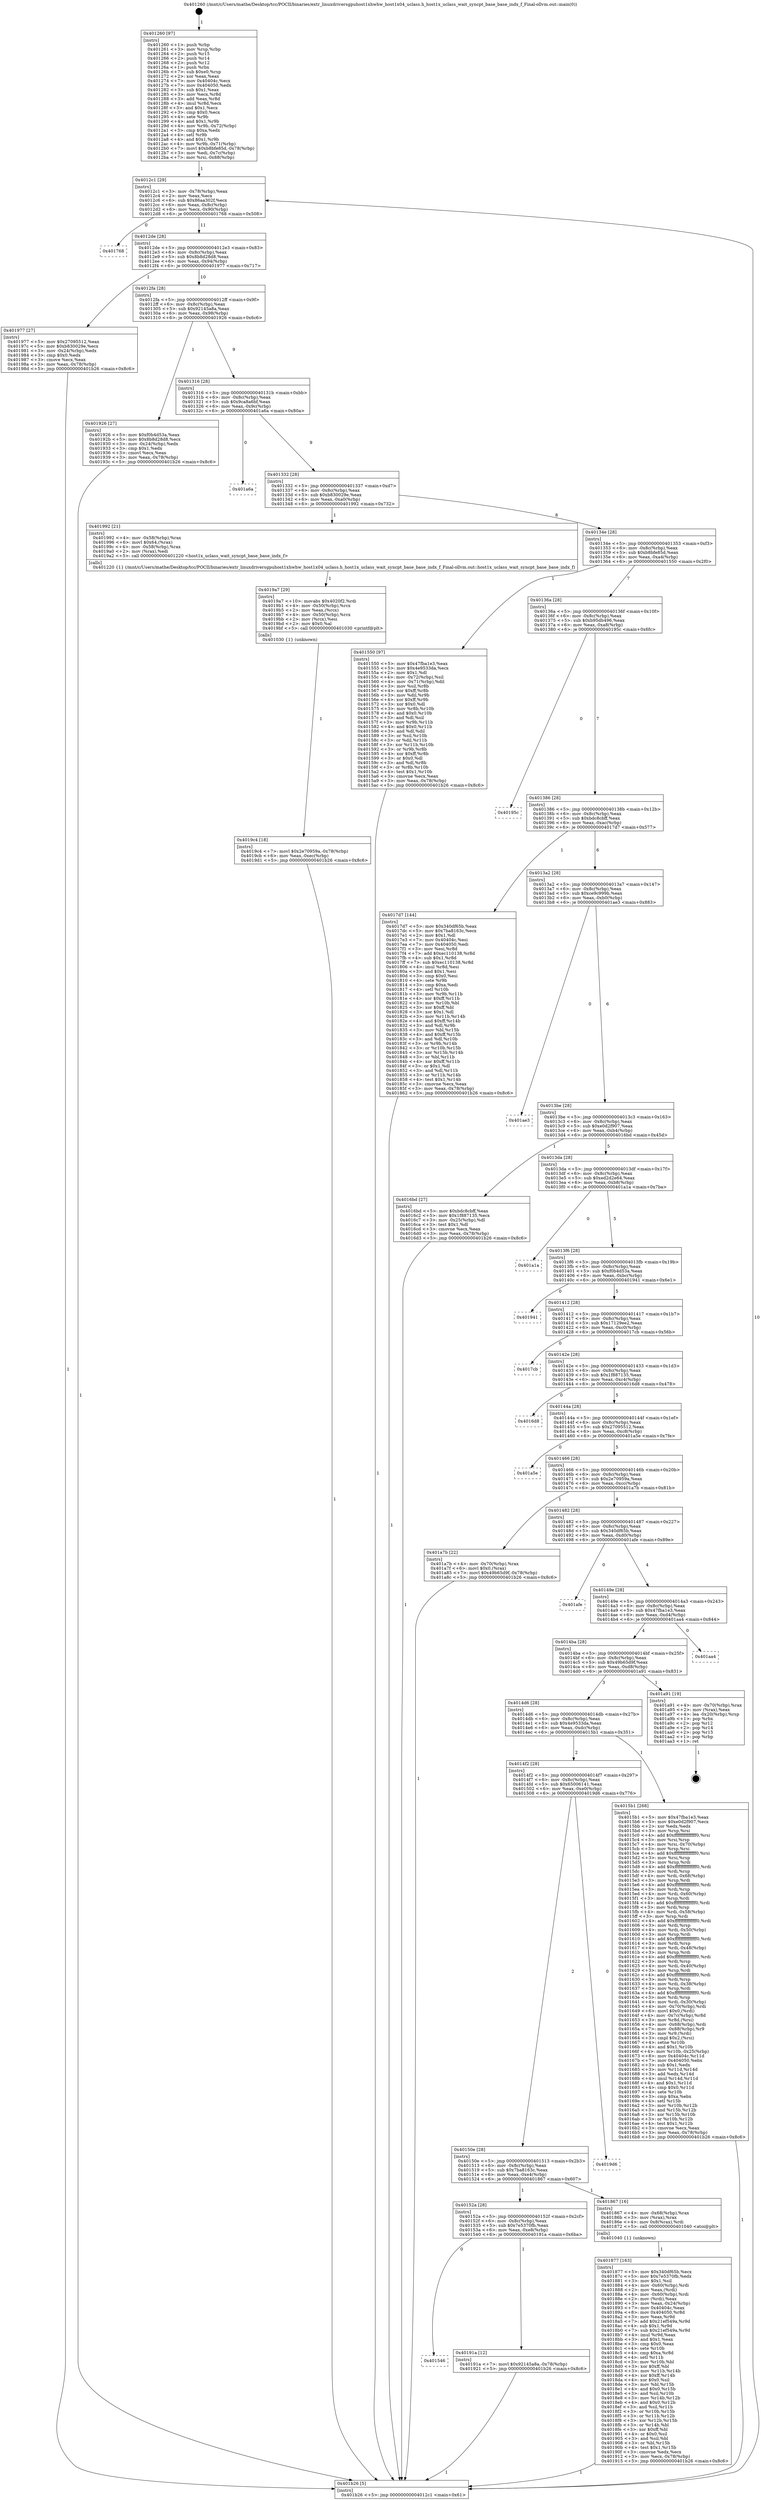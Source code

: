 digraph "0x401260" {
  label = "0x401260 (/mnt/c/Users/mathe/Desktop/tcc/POCII/binaries/extr_linuxdriversgpuhost1xhwhw_host1x04_uclass.h_host1x_uclass_wait_syncpt_base_base_indx_f_Final-ollvm.out::main(0))"
  labelloc = "t"
  node[shape=record]

  Entry [label="",width=0.3,height=0.3,shape=circle,fillcolor=black,style=filled]
  "0x4012c1" [label="{
     0x4012c1 [29]\l
     | [instrs]\l
     &nbsp;&nbsp;0x4012c1 \<+3\>: mov -0x78(%rbp),%eax\l
     &nbsp;&nbsp;0x4012c4 \<+2\>: mov %eax,%ecx\l
     &nbsp;&nbsp;0x4012c6 \<+6\>: sub $0x86aa302f,%ecx\l
     &nbsp;&nbsp;0x4012cc \<+6\>: mov %eax,-0x8c(%rbp)\l
     &nbsp;&nbsp;0x4012d2 \<+6\>: mov %ecx,-0x90(%rbp)\l
     &nbsp;&nbsp;0x4012d8 \<+6\>: je 0000000000401768 \<main+0x508\>\l
  }"]
  "0x401768" [label="{
     0x401768\l
  }", style=dashed]
  "0x4012de" [label="{
     0x4012de [28]\l
     | [instrs]\l
     &nbsp;&nbsp;0x4012de \<+5\>: jmp 00000000004012e3 \<main+0x83\>\l
     &nbsp;&nbsp;0x4012e3 \<+6\>: mov -0x8c(%rbp),%eax\l
     &nbsp;&nbsp;0x4012e9 \<+5\>: sub $0x8b8d28d8,%eax\l
     &nbsp;&nbsp;0x4012ee \<+6\>: mov %eax,-0x94(%rbp)\l
     &nbsp;&nbsp;0x4012f4 \<+6\>: je 0000000000401977 \<main+0x717\>\l
  }"]
  Exit [label="",width=0.3,height=0.3,shape=circle,fillcolor=black,style=filled,peripheries=2]
  "0x401977" [label="{
     0x401977 [27]\l
     | [instrs]\l
     &nbsp;&nbsp;0x401977 \<+5\>: mov $0x27095512,%eax\l
     &nbsp;&nbsp;0x40197c \<+5\>: mov $0xb830029e,%ecx\l
     &nbsp;&nbsp;0x401981 \<+3\>: mov -0x24(%rbp),%edx\l
     &nbsp;&nbsp;0x401984 \<+3\>: cmp $0x0,%edx\l
     &nbsp;&nbsp;0x401987 \<+3\>: cmove %ecx,%eax\l
     &nbsp;&nbsp;0x40198a \<+3\>: mov %eax,-0x78(%rbp)\l
     &nbsp;&nbsp;0x40198d \<+5\>: jmp 0000000000401b26 \<main+0x8c6\>\l
  }"]
  "0x4012fa" [label="{
     0x4012fa [28]\l
     | [instrs]\l
     &nbsp;&nbsp;0x4012fa \<+5\>: jmp 00000000004012ff \<main+0x9f\>\l
     &nbsp;&nbsp;0x4012ff \<+6\>: mov -0x8c(%rbp),%eax\l
     &nbsp;&nbsp;0x401305 \<+5\>: sub $0x92145a8a,%eax\l
     &nbsp;&nbsp;0x40130a \<+6\>: mov %eax,-0x98(%rbp)\l
     &nbsp;&nbsp;0x401310 \<+6\>: je 0000000000401926 \<main+0x6c6\>\l
  }"]
  "0x4019c4" [label="{
     0x4019c4 [18]\l
     | [instrs]\l
     &nbsp;&nbsp;0x4019c4 \<+7\>: movl $0x2e70959a,-0x78(%rbp)\l
     &nbsp;&nbsp;0x4019cb \<+6\>: mov %eax,-0xec(%rbp)\l
     &nbsp;&nbsp;0x4019d1 \<+5\>: jmp 0000000000401b26 \<main+0x8c6\>\l
  }"]
  "0x401926" [label="{
     0x401926 [27]\l
     | [instrs]\l
     &nbsp;&nbsp;0x401926 \<+5\>: mov $0xf0b4d53a,%eax\l
     &nbsp;&nbsp;0x40192b \<+5\>: mov $0x8b8d28d8,%ecx\l
     &nbsp;&nbsp;0x401930 \<+3\>: mov -0x24(%rbp),%edx\l
     &nbsp;&nbsp;0x401933 \<+3\>: cmp $0x1,%edx\l
     &nbsp;&nbsp;0x401936 \<+3\>: cmovl %ecx,%eax\l
     &nbsp;&nbsp;0x401939 \<+3\>: mov %eax,-0x78(%rbp)\l
     &nbsp;&nbsp;0x40193c \<+5\>: jmp 0000000000401b26 \<main+0x8c6\>\l
  }"]
  "0x401316" [label="{
     0x401316 [28]\l
     | [instrs]\l
     &nbsp;&nbsp;0x401316 \<+5\>: jmp 000000000040131b \<main+0xbb\>\l
     &nbsp;&nbsp;0x40131b \<+6\>: mov -0x8c(%rbp),%eax\l
     &nbsp;&nbsp;0x401321 \<+5\>: sub $0x9ca8a6bf,%eax\l
     &nbsp;&nbsp;0x401326 \<+6\>: mov %eax,-0x9c(%rbp)\l
     &nbsp;&nbsp;0x40132c \<+6\>: je 0000000000401a6a \<main+0x80a\>\l
  }"]
  "0x4019a7" [label="{
     0x4019a7 [29]\l
     | [instrs]\l
     &nbsp;&nbsp;0x4019a7 \<+10\>: movabs $0x4020f2,%rdi\l
     &nbsp;&nbsp;0x4019b1 \<+4\>: mov -0x50(%rbp),%rcx\l
     &nbsp;&nbsp;0x4019b5 \<+2\>: mov %eax,(%rcx)\l
     &nbsp;&nbsp;0x4019b7 \<+4\>: mov -0x50(%rbp),%rcx\l
     &nbsp;&nbsp;0x4019bb \<+2\>: mov (%rcx),%esi\l
     &nbsp;&nbsp;0x4019bd \<+2\>: mov $0x0,%al\l
     &nbsp;&nbsp;0x4019bf \<+5\>: call 0000000000401030 \<printf@plt\>\l
     | [calls]\l
     &nbsp;&nbsp;0x401030 \{1\} (unknown)\l
  }"]
  "0x401a6a" [label="{
     0x401a6a\l
  }", style=dashed]
  "0x401332" [label="{
     0x401332 [28]\l
     | [instrs]\l
     &nbsp;&nbsp;0x401332 \<+5\>: jmp 0000000000401337 \<main+0xd7\>\l
     &nbsp;&nbsp;0x401337 \<+6\>: mov -0x8c(%rbp),%eax\l
     &nbsp;&nbsp;0x40133d \<+5\>: sub $0xb830029e,%eax\l
     &nbsp;&nbsp;0x401342 \<+6\>: mov %eax,-0xa0(%rbp)\l
     &nbsp;&nbsp;0x401348 \<+6\>: je 0000000000401992 \<main+0x732\>\l
  }"]
  "0x401546" [label="{
     0x401546\l
  }", style=dashed]
  "0x401992" [label="{
     0x401992 [21]\l
     | [instrs]\l
     &nbsp;&nbsp;0x401992 \<+4\>: mov -0x58(%rbp),%rax\l
     &nbsp;&nbsp;0x401996 \<+6\>: movl $0x64,(%rax)\l
     &nbsp;&nbsp;0x40199c \<+4\>: mov -0x58(%rbp),%rax\l
     &nbsp;&nbsp;0x4019a0 \<+2\>: mov (%rax),%edi\l
     &nbsp;&nbsp;0x4019a2 \<+5\>: call 0000000000401220 \<host1x_uclass_wait_syncpt_base_base_indx_f\>\l
     | [calls]\l
     &nbsp;&nbsp;0x401220 \{1\} (/mnt/c/Users/mathe/Desktop/tcc/POCII/binaries/extr_linuxdriversgpuhost1xhwhw_host1x04_uclass.h_host1x_uclass_wait_syncpt_base_base_indx_f_Final-ollvm.out::host1x_uclass_wait_syncpt_base_base_indx_f)\l
  }"]
  "0x40134e" [label="{
     0x40134e [28]\l
     | [instrs]\l
     &nbsp;&nbsp;0x40134e \<+5\>: jmp 0000000000401353 \<main+0xf3\>\l
     &nbsp;&nbsp;0x401353 \<+6\>: mov -0x8c(%rbp),%eax\l
     &nbsp;&nbsp;0x401359 \<+5\>: sub $0xb8bfe85d,%eax\l
     &nbsp;&nbsp;0x40135e \<+6\>: mov %eax,-0xa4(%rbp)\l
     &nbsp;&nbsp;0x401364 \<+6\>: je 0000000000401550 \<main+0x2f0\>\l
  }"]
  "0x40191a" [label="{
     0x40191a [12]\l
     | [instrs]\l
     &nbsp;&nbsp;0x40191a \<+7\>: movl $0x92145a8a,-0x78(%rbp)\l
     &nbsp;&nbsp;0x401921 \<+5\>: jmp 0000000000401b26 \<main+0x8c6\>\l
  }"]
  "0x401550" [label="{
     0x401550 [97]\l
     | [instrs]\l
     &nbsp;&nbsp;0x401550 \<+5\>: mov $0x47fba1e3,%eax\l
     &nbsp;&nbsp;0x401555 \<+5\>: mov $0x4e9533da,%ecx\l
     &nbsp;&nbsp;0x40155a \<+2\>: mov $0x1,%dl\l
     &nbsp;&nbsp;0x40155c \<+4\>: mov -0x72(%rbp),%sil\l
     &nbsp;&nbsp;0x401560 \<+4\>: mov -0x71(%rbp),%dil\l
     &nbsp;&nbsp;0x401564 \<+3\>: mov %sil,%r8b\l
     &nbsp;&nbsp;0x401567 \<+4\>: xor $0xff,%r8b\l
     &nbsp;&nbsp;0x40156b \<+3\>: mov %dil,%r9b\l
     &nbsp;&nbsp;0x40156e \<+4\>: xor $0xff,%r9b\l
     &nbsp;&nbsp;0x401572 \<+3\>: xor $0x0,%dl\l
     &nbsp;&nbsp;0x401575 \<+3\>: mov %r8b,%r10b\l
     &nbsp;&nbsp;0x401578 \<+4\>: and $0x0,%r10b\l
     &nbsp;&nbsp;0x40157c \<+3\>: and %dl,%sil\l
     &nbsp;&nbsp;0x40157f \<+3\>: mov %r9b,%r11b\l
     &nbsp;&nbsp;0x401582 \<+4\>: and $0x0,%r11b\l
     &nbsp;&nbsp;0x401586 \<+3\>: and %dl,%dil\l
     &nbsp;&nbsp;0x401589 \<+3\>: or %sil,%r10b\l
     &nbsp;&nbsp;0x40158c \<+3\>: or %dil,%r11b\l
     &nbsp;&nbsp;0x40158f \<+3\>: xor %r11b,%r10b\l
     &nbsp;&nbsp;0x401592 \<+3\>: or %r9b,%r8b\l
     &nbsp;&nbsp;0x401595 \<+4\>: xor $0xff,%r8b\l
     &nbsp;&nbsp;0x401599 \<+3\>: or $0x0,%dl\l
     &nbsp;&nbsp;0x40159c \<+3\>: and %dl,%r8b\l
     &nbsp;&nbsp;0x40159f \<+3\>: or %r8b,%r10b\l
     &nbsp;&nbsp;0x4015a2 \<+4\>: test $0x1,%r10b\l
     &nbsp;&nbsp;0x4015a6 \<+3\>: cmovne %ecx,%eax\l
     &nbsp;&nbsp;0x4015a9 \<+3\>: mov %eax,-0x78(%rbp)\l
     &nbsp;&nbsp;0x4015ac \<+5\>: jmp 0000000000401b26 \<main+0x8c6\>\l
  }"]
  "0x40136a" [label="{
     0x40136a [28]\l
     | [instrs]\l
     &nbsp;&nbsp;0x40136a \<+5\>: jmp 000000000040136f \<main+0x10f\>\l
     &nbsp;&nbsp;0x40136f \<+6\>: mov -0x8c(%rbp),%eax\l
     &nbsp;&nbsp;0x401375 \<+5\>: sub $0xb95db496,%eax\l
     &nbsp;&nbsp;0x40137a \<+6\>: mov %eax,-0xa8(%rbp)\l
     &nbsp;&nbsp;0x401380 \<+6\>: je 000000000040195c \<main+0x6fc\>\l
  }"]
  "0x401b26" [label="{
     0x401b26 [5]\l
     | [instrs]\l
     &nbsp;&nbsp;0x401b26 \<+5\>: jmp 00000000004012c1 \<main+0x61\>\l
  }"]
  "0x401260" [label="{
     0x401260 [97]\l
     | [instrs]\l
     &nbsp;&nbsp;0x401260 \<+1\>: push %rbp\l
     &nbsp;&nbsp;0x401261 \<+3\>: mov %rsp,%rbp\l
     &nbsp;&nbsp;0x401264 \<+2\>: push %r15\l
     &nbsp;&nbsp;0x401266 \<+2\>: push %r14\l
     &nbsp;&nbsp;0x401268 \<+2\>: push %r12\l
     &nbsp;&nbsp;0x40126a \<+1\>: push %rbx\l
     &nbsp;&nbsp;0x40126b \<+7\>: sub $0xe0,%rsp\l
     &nbsp;&nbsp;0x401272 \<+2\>: xor %eax,%eax\l
     &nbsp;&nbsp;0x401274 \<+7\>: mov 0x40404c,%ecx\l
     &nbsp;&nbsp;0x40127b \<+7\>: mov 0x404050,%edx\l
     &nbsp;&nbsp;0x401282 \<+3\>: sub $0x1,%eax\l
     &nbsp;&nbsp;0x401285 \<+3\>: mov %ecx,%r8d\l
     &nbsp;&nbsp;0x401288 \<+3\>: add %eax,%r8d\l
     &nbsp;&nbsp;0x40128b \<+4\>: imul %r8d,%ecx\l
     &nbsp;&nbsp;0x40128f \<+3\>: and $0x1,%ecx\l
     &nbsp;&nbsp;0x401292 \<+3\>: cmp $0x0,%ecx\l
     &nbsp;&nbsp;0x401295 \<+4\>: sete %r9b\l
     &nbsp;&nbsp;0x401299 \<+4\>: and $0x1,%r9b\l
     &nbsp;&nbsp;0x40129d \<+4\>: mov %r9b,-0x72(%rbp)\l
     &nbsp;&nbsp;0x4012a1 \<+3\>: cmp $0xa,%edx\l
     &nbsp;&nbsp;0x4012a4 \<+4\>: setl %r9b\l
     &nbsp;&nbsp;0x4012a8 \<+4\>: and $0x1,%r9b\l
     &nbsp;&nbsp;0x4012ac \<+4\>: mov %r9b,-0x71(%rbp)\l
     &nbsp;&nbsp;0x4012b0 \<+7\>: movl $0xb8bfe85d,-0x78(%rbp)\l
     &nbsp;&nbsp;0x4012b7 \<+3\>: mov %edi,-0x7c(%rbp)\l
     &nbsp;&nbsp;0x4012ba \<+7\>: mov %rsi,-0x88(%rbp)\l
  }"]
  "0x401877" [label="{
     0x401877 [163]\l
     | [instrs]\l
     &nbsp;&nbsp;0x401877 \<+5\>: mov $0x340df65b,%ecx\l
     &nbsp;&nbsp;0x40187c \<+5\>: mov $0x7e5370fb,%edx\l
     &nbsp;&nbsp;0x401881 \<+3\>: mov $0x1,%sil\l
     &nbsp;&nbsp;0x401884 \<+4\>: mov -0x60(%rbp),%rdi\l
     &nbsp;&nbsp;0x401888 \<+2\>: mov %eax,(%rdi)\l
     &nbsp;&nbsp;0x40188a \<+4\>: mov -0x60(%rbp),%rdi\l
     &nbsp;&nbsp;0x40188e \<+2\>: mov (%rdi),%eax\l
     &nbsp;&nbsp;0x401890 \<+3\>: mov %eax,-0x24(%rbp)\l
     &nbsp;&nbsp;0x401893 \<+7\>: mov 0x40404c,%eax\l
     &nbsp;&nbsp;0x40189a \<+8\>: mov 0x404050,%r8d\l
     &nbsp;&nbsp;0x4018a2 \<+3\>: mov %eax,%r9d\l
     &nbsp;&nbsp;0x4018a5 \<+7\>: add $0x21ef549a,%r9d\l
     &nbsp;&nbsp;0x4018ac \<+4\>: sub $0x1,%r9d\l
     &nbsp;&nbsp;0x4018b0 \<+7\>: sub $0x21ef549a,%r9d\l
     &nbsp;&nbsp;0x4018b7 \<+4\>: imul %r9d,%eax\l
     &nbsp;&nbsp;0x4018bb \<+3\>: and $0x1,%eax\l
     &nbsp;&nbsp;0x4018be \<+3\>: cmp $0x0,%eax\l
     &nbsp;&nbsp;0x4018c1 \<+4\>: sete %r10b\l
     &nbsp;&nbsp;0x4018c5 \<+4\>: cmp $0xa,%r8d\l
     &nbsp;&nbsp;0x4018c9 \<+4\>: setl %r11b\l
     &nbsp;&nbsp;0x4018cd \<+3\>: mov %r10b,%bl\l
     &nbsp;&nbsp;0x4018d0 \<+3\>: xor $0xff,%bl\l
     &nbsp;&nbsp;0x4018d3 \<+3\>: mov %r11b,%r14b\l
     &nbsp;&nbsp;0x4018d6 \<+4\>: xor $0xff,%r14b\l
     &nbsp;&nbsp;0x4018da \<+4\>: xor $0x0,%sil\l
     &nbsp;&nbsp;0x4018de \<+3\>: mov %bl,%r15b\l
     &nbsp;&nbsp;0x4018e1 \<+4\>: and $0x0,%r15b\l
     &nbsp;&nbsp;0x4018e5 \<+3\>: and %sil,%r10b\l
     &nbsp;&nbsp;0x4018e8 \<+3\>: mov %r14b,%r12b\l
     &nbsp;&nbsp;0x4018eb \<+4\>: and $0x0,%r12b\l
     &nbsp;&nbsp;0x4018ef \<+3\>: and %sil,%r11b\l
     &nbsp;&nbsp;0x4018f2 \<+3\>: or %r10b,%r15b\l
     &nbsp;&nbsp;0x4018f5 \<+3\>: or %r11b,%r12b\l
     &nbsp;&nbsp;0x4018f8 \<+3\>: xor %r12b,%r15b\l
     &nbsp;&nbsp;0x4018fb \<+3\>: or %r14b,%bl\l
     &nbsp;&nbsp;0x4018fe \<+3\>: xor $0xff,%bl\l
     &nbsp;&nbsp;0x401901 \<+4\>: or $0x0,%sil\l
     &nbsp;&nbsp;0x401905 \<+3\>: and %sil,%bl\l
     &nbsp;&nbsp;0x401908 \<+3\>: or %bl,%r15b\l
     &nbsp;&nbsp;0x40190b \<+4\>: test $0x1,%r15b\l
     &nbsp;&nbsp;0x40190f \<+3\>: cmovne %edx,%ecx\l
     &nbsp;&nbsp;0x401912 \<+3\>: mov %ecx,-0x78(%rbp)\l
     &nbsp;&nbsp;0x401915 \<+5\>: jmp 0000000000401b26 \<main+0x8c6\>\l
  }"]
  "0x40195c" [label="{
     0x40195c\l
  }", style=dashed]
  "0x401386" [label="{
     0x401386 [28]\l
     | [instrs]\l
     &nbsp;&nbsp;0x401386 \<+5\>: jmp 000000000040138b \<main+0x12b\>\l
     &nbsp;&nbsp;0x40138b \<+6\>: mov -0x8c(%rbp),%eax\l
     &nbsp;&nbsp;0x401391 \<+5\>: sub $0xbdc8cbff,%eax\l
     &nbsp;&nbsp;0x401396 \<+6\>: mov %eax,-0xac(%rbp)\l
     &nbsp;&nbsp;0x40139c \<+6\>: je 00000000004017d7 \<main+0x577\>\l
  }"]
  "0x40152a" [label="{
     0x40152a [28]\l
     | [instrs]\l
     &nbsp;&nbsp;0x40152a \<+5\>: jmp 000000000040152f \<main+0x2cf\>\l
     &nbsp;&nbsp;0x40152f \<+6\>: mov -0x8c(%rbp),%eax\l
     &nbsp;&nbsp;0x401535 \<+5\>: sub $0x7e5370fb,%eax\l
     &nbsp;&nbsp;0x40153a \<+6\>: mov %eax,-0xe8(%rbp)\l
     &nbsp;&nbsp;0x401540 \<+6\>: je 000000000040191a \<main+0x6ba\>\l
  }"]
  "0x4017d7" [label="{
     0x4017d7 [144]\l
     | [instrs]\l
     &nbsp;&nbsp;0x4017d7 \<+5\>: mov $0x340df65b,%eax\l
     &nbsp;&nbsp;0x4017dc \<+5\>: mov $0x7ba8163c,%ecx\l
     &nbsp;&nbsp;0x4017e1 \<+2\>: mov $0x1,%dl\l
     &nbsp;&nbsp;0x4017e3 \<+7\>: mov 0x40404c,%esi\l
     &nbsp;&nbsp;0x4017ea \<+7\>: mov 0x404050,%edi\l
     &nbsp;&nbsp;0x4017f1 \<+3\>: mov %esi,%r8d\l
     &nbsp;&nbsp;0x4017f4 \<+7\>: add $0xec110138,%r8d\l
     &nbsp;&nbsp;0x4017fb \<+4\>: sub $0x1,%r8d\l
     &nbsp;&nbsp;0x4017ff \<+7\>: sub $0xec110138,%r8d\l
     &nbsp;&nbsp;0x401806 \<+4\>: imul %r8d,%esi\l
     &nbsp;&nbsp;0x40180a \<+3\>: and $0x1,%esi\l
     &nbsp;&nbsp;0x40180d \<+3\>: cmp $0x0,%esi\l
     &nbsp;&nbsp;0x401810 \<+4\>: sete %r9b\l
     &nbsp;&nbsp;0x401814 \<+3\>: cmp $0xa,%edi\l
     &nbsp;&nbsp;0x401817 \<+4\>: setl %r10b\l
     &nbsp;&nbsp;0x40181b \<+3\>: mov %r9b,%r11b\l
     &nbsp;&nbsp;0x40181e \<+4\>: xor $0xff,%r11b\l
     &nbsp;&nbsp;0x401822 \<+3\>: mov %r10b,%bl\l
     &nbsp;&nbsp;0x401825 \<+3\>: xor $0xff,%bl\l
     &nbsp;&nbsp;0x401828 \<+3\>: xor $0x1,%dl\l
     &nbsp;&nbsp;0x40182b \<+3\>: mov %r11b,%r14b\l
     &nbsp;&nbsp;0x40182e \<+4\>: and $0xff,%r14b\l
     &nbsp;&nbsp;0x401832 \<+3\>: and %dl,%r9b\l
     &nbsp;&nbsp;0x401835 \<+3\>: mov %bl,%r15b\l
     &nbsp;&nbsp;0x401838 \<+4\>: and $0xff,%r15b\l
     &nbsp;&nbsp;0x40183c \<+3\>: and %dl,%r10b\l
     &nbsp;&nbsp;0x40183f \<+3\>: or %r9b,%r14b\l
     &nbsp;&nbsp;0x401842 \<+3\>: or %r10b,%r15b\l
     &nbsp;&nbsp;0x401845 \<+3\>: xor %r15b,%r14b\l
     &nbsp;&nbsp;0x401848 \<+3\>: or %bl,%r11b\l
     &nbsp;&nbsp;0x40184b \<+4\>: xor $0xff,%r11b\l
     &nbsp;&nbsp;0x40184f \<+3\>: or $0x1,%dl\l
     &nbsp;&nbsp;0x401852 \<+3\>: and %dl,%r11b\l
     &nbsp;&nbsp;0x401855 \<+3\>: or %r11b,%r14b\l
     &nbsp;&nbsp;0x401858 \<+4\>: test $0x1,%r14b\l
     &nbsp;&nbsp;0x40185c \<+3\>: cmovne %ecx,%eax\l
     &nbsp;&nbsp;0x40185f \<+3\>: mov %eax,-0x78(%rbp)\l
     &nbsp;&nbsp;0x401862 \<+5\>: jmp 0000000000401b26 \<main+0x8c6\>\l
  }"]
  "0x4013a2" [label="{
     0x4013a2 [28]\l
     | [instrs]\l
     &nbsp;&nbsp;0x4013a2 \<+5\>: jmp 00000000004013a7 \<main+0x147\>\l
     &nbsp;&nbsp;0x4013a7 \<+6\>: mov -0x8c(%rbp),%eax\l
     &nbsp;&nbsp;0x4013ad \<+5\>: sub $0xce9c999b,%eax\l
     &nbsp;&nbsp;0x4013b2 \<+6\>: mov %eax,-0xb0(%rbp)\l
     &nbsp;&nbsp;0x4013b8 \<+6\>: je 0000000000401ae3 \<main+0x883\>\l
  }"]
  "0x401867" [label="{
     0x401867 [16]\l
     | [instrs]\l
     &nbsp;&nbsp;0x401867 \<+4\>: mov -0x68(%rbp),%rax\l
     &nbsp;&nbsp;0x40186b \<+3\>: mov (%rax),%rax\l
     &nbsp;&nbsp;0x40186e \<+4\>: mov 0x8(%rax),%rdi\l
     &nbsp;&nbsp;0x401872 \<+5\>: call 0000000000401040 \<atoi@plt\>\l
     | [calls]\l
     &nbsp;&nbsp;0x401040 \{1\} (unknown)\l
  }"]
  "0x401ae3" [label="{
     0x401ae3\l
  }", style=dashed]
  "0x4013be" [label="{
     0x4013be [28]\l
     | [instrs]\l
     &nbsp;&nbsp;0x4013be \<+5\>: jmp 00000000004013c3 \<main+0x163\>\l
     &nbsp;&nbsp;0x4013c3 \<+6\>: mov -0x8c(%rbp),%eax\l
     &nbsp;&nbsp;0x4013c9 \<+5\>: sub $0xe0d2f907,%eax\l
     &nbsp;&nbsp;0x4013ce \<+6\>: mov %eax,-0xb4(%rbp)\l
     &nbsp;&nbsp;0x4013d4 \<+6\>: je 00000000004016bd \<main+0x45d\>\l
  }"]
  "0x40150e" [label="{
     0x40150e [28]\l
     | [instrs]\l
     &nbsp;&nbsp;0x40150e \<+5\>: jmp 0000000000401513 \<main+0x2b3\>\l
     &nbsp;&nbsp;0x401513 \<+6\>: mov -0x8c(%rbp),%eax\l
     &nbsp;&nbsp;0x401519 \<+5\>: sub $0x7ba8163c,%eax\l
     &nbsp;&nbsp;0x40151e \<+6\>: mov %eax,-0xe4(%rbp)\l
     &nbsp;&nbsp;0x401524 \<+6\>: je 0000000000401867 \<main+0x607\>\l
  }"]
  "0x4016bd" [label="{
     0x4016bd [27]\l
     | [instrs]\l
     &nbsp;&nbsp;0x4016bd \<+5\>: mov $0xbdc8cbff,%eax\l
     &nbsp;&nbsp;0x4016c2 \<+5\>: mov $0x1f887135,%ecx\l
     &nbsp;&nbsp;0x4016c7 \<+3\>: mov -0x25(%rbp),%dl\l
     &nbsp;&nbsp;0x4016ca \<+3\>: test $0x1,%dl\l
     &nbsp;&nbsp;0x4016cd \<+3\>: cmovne %ecx,%eax\l
     &nbsp;&nbsp;0x4016d0 \<+3\>: mov %eax,-0x78(%rbp)\l
     &nbsp;&nbsp;0x4016d3 \<+5\>: jmp 0000000000401b26 \<main+0x8c6\>\l
  }"]
  "0x4013da" [label="{
     0x4013da [28]\l
     | [instrs]\l
     &nbsp;&nbsp;0x4013da \<+5\>: jmp 00000000004013df \<main+0x17f\>\l
     &nbsp;&nbsp;0x4013df \<+6\>: mov -0x8c(%rbp),%eax\l
     &nbsp;&nbsp;0x4013e5 \<+5\>: sub $0xed2d2e64,%eax\l
     &nbsp;&nbsp;0x4013ea \<+6\>: mov %eax,-0xb8(%rbp)\l
     &nbsp;&nbsp;0x4013f0 \<+6\>: je 0000000000401a1a \<main+0x7ba\>\l
  }"]
  "0x4019d6" [label="{
     0x4019d6\l
  }", style=dashed]
  "0x401a1a" [label="{
     0x401a1a\l
  }", style=dashed]
  "0x4013f6" [label="{
     0x4013f6 [28]\l
     | [instrs]\l
     &nbsp;&nbsp;0x4013f6 \<+5\>: jmp 00000000004013fb \<main+0x19b\>\l
     &nbsp;&nbsp;0x4013fb \<+6\>: mov -0x8c(%rbp),%eax\l
     &nbsp;&nbsp;0x401401 \<+5\>: sub $0xf0b4d53a,%eax\l
     &nbsp;&nbsp;0x401406 \<+6\>: mov %eax,-0xbc(%rbp)\l
     &nbsp;&nbsp;0x40140c \<+6\>: je 0000000000401941 \<main+0x6e1\>\l
  }"]
  "0x4014f2" [label="{
     0x4014f2 [28]\l
     | [instrs]\l
     &nbsp;&nbsp;0x4014f2 \<+5\>: jmp 00000000004014f7 \<main+0x297\>\l
     &nbsp;&nbsp;0x4014f7 \<+6\>: mov -0x8c(%rbp),%eax\l
     &nbsp;&nbsp;0x4014fd \<+5\>: sub $0x65006141,%eax\l
     &nbsp;&nbsp;0x401502 \<+6\>: mov %eax,-0xe0(%rbp)\l
     &nbsp;&nbsp;0x401508 \<+6\>: je 00000000004019d6 \<main+0x776\>\l
  }"]
  "0x401941" [label="{
     0x401941\l
  }", style=dashed]
  "0x401412" [label="{
     0x401412 [28]\l
     | [instrs]\l
     &nbsp;&nbsp;0x401412 \<+5\>: jmp 0000000000401417 \<main+0x1b7\>\l
     &nbsp;&nbsp;0x401417 \<+6\>: mov -0x8c(%rbp),%eax\l
     &nbsp;&nbsp;0x40141d \<+5\>: sub $0x17129ee2,%eax\l
     &nbsp;&nbsp;0x401422 \<+6\>: mov %eax,-0xc0(%rbp)\l
     &nbsp;&nbsp;0x401428 \<+6\>: je 00000000004017cb \<main+0x56b\>\l
  }"]
  "0x4015b1" [label="{
     0x4015b1 [268]\l
     | [instrs]\l
     &nbsp;&nbsp;0x4015b1 \<+5\>: mov $0x47fba1e3,%eax\l
     &nbsp;&nbsp;0x4015b6 \<+5\>: mov $0xe0d2f907,%ecx\l
     &nbsp;&nbsp;0x4015bb \<+2\>: xor %edx,%edx\l
     &nbsp;&nbsp;0x4015bd \<+3\>: mov %rsp,%rsi\l
     &nbsp;&nbsp;0x4015c0 \<+4\>: add $0xfffffffffffffff0,%rsi\l
     &nbsp;&nbsp;0x4015c4 \<+3\>: mov %rsi,%rsp\l
     &nbsp;&nbsp;0x4015c7 \<+4\>: mov %rsi,-0x70(%rbp)\l
     &nbsp;&nbsp;0x4015cb \<+3\>: mov %rsp,%rsi\l
     &nbsp;&nbsp;0x4015ce \<+4\>: add $0xfffffffffffffff0,%rsi\l
     &nbsp;&nbsp;0x4015d2 \<+3\>: mov %rsi,%rsp\l
     &nbsp;&nbsp;0x4015d5 \<+3\>: mov %rsp,%rdi\l
     &nbsp;&nbsp;0x4015d8 \<+4\>: add $0xfffffffffffffff0,%rdi\l
     &nbsp;&nbsp;0x4015dc \<+3\>: mov %rdi,%rsp\l
     &nbsp;&nbsp;0x4015df \<+4\>: mov %rdi,-0x68(%rbp)\l
     &nbsp;&nbsp;0x4015e3 \<+3\>: mov %rsp,%rdi\l
     &nbsp;&nbsp;0x4015e6 \<+4\>: add $0xfffffffffffffff0,%rdi\l
     &nbsp;&nbsp;0x4015ea \<+3\>: mov %rdi,%rsp\l
     &nbsp;&nbsp;0x4015ed \<+4\>: mov %rdi,-0x60(%rbp)\l
     &nbsp;&nbsp;0x4015f1 \<+3\>: mov %rsp,%rdi\l
     &nbsp;&nbsp;0x4015f4 \<+4\>: add $0xfffffffffffffff0,%rdi\l
     &nbsp;&nbsp;0x4015f8 \<+3\>: mov %rdi,%rsp\l
     &nbsp;&nbsp;0x4015fb \<+4\>: mov %rdi,-0x58(%rbp)\l
     &nbsp;&nbsp;0x4015ff \<+3\>: mov %rsp,%rdi\l
     &nbsp;&nbsp;0x401602 \<+4\>: add $0xfffffffffffffff0,%rdi\l
     &nbsp;&nbsp;0x401606 \<+3\>: mov %rdi,%rsp\l
     &nbsp;&nbsp;0x401609 \<+4\>: mov %rdi,-0x50(%rbp)\l
     &nbsp;&nbsp;0x40160d \<+3\>: mov %rsp,%rdi\l
     &nbsp;&nbsp;0x401610 \<+4\>: add $0xfffffffffffffff0,%rdi\l
     &nbsp;&nbsp;0x401614 \<+3\>: mov %rdi,%rsp\l
     &nbsp;&nbsp;0x401617 \<+4\>: mov %rdi,-0x48(%rbp)\l
     &nbsp;&nbsp;0x40161b \<+3\>: mov %rsp,%rdi\l
     &nbsp;&nbsp;0x40161e \<+4\>: add $0xfffffffffffffff0,%rdi\l
     &nbsp;&nbsp;0x401622 \<+3\>: mov %rdi,%rsp\l
     &nbsp;&nbsp;0x401625 \<+4\>: mov %rdi,-0x40(%rbp)\l
     &nbsp;&nbsp;0x401629 \<+3\>: mov %rsp,%rdi\l
     &nbsp;&nbsp;0x40162c \<+4\>: add $0xfffffffffffffff0,%rdi\l
     &nbsp;&nbsp;0x401630 \<+3\>: mov %rdi,%rsp\l
     &nbsp;&nbsp;0x401633 \<+4\>: mov %rdi,-0x38(%rbp)\l
     &nbsp;&nbsp;0x401637 \<+3\>: mov %rsp,%rdi\l
     &nbsp;&nbsp;0x40163a \<+4\>: add $0xfffffffffffffff0,%rdi\l
     &nbsp;&nbsp;0x40163e \<+3\>: mov %rdi,%rsp\l
     &nbsp;&nbsp;0x401641 \<+4\>: mov %rdi,-0x30(%rbp)\l
     &nbsp;&nbsp;0x401645 \<+4\>: mov -0x70(%rbp),%rdi\l
     &nbsp;&nbsp;0x401649 \<+6\>: movl $0x0,(%rdi)\l
     &nbsp;&nbsp;0x40164f \<+4\>: mov -0x7c(%rbp),%r8d\l
     &nbsp;&nbsp;0x401653 \<+3\>: mov %r8d,(%rsi)\l
     &nbsp;&nbsp;0x401656 \<+4\>: mov -0x68(%rbp),%rdi\l
     &nbsp;&nbsp;0x40165a \<+7\>: mov -0x88(%rbp),%r9\l
     &nbsp;&nbsp;0x401661 \<+3\>: mov %r9,(%rdi)\l
     &nbsp;&nbsp;0x401664 \<+3\>: cmpl $0x2,(%rsi)\l
     &nbsp;&nbsp;0x401667 \<+4\>: setne %r10b\l
     &nbsp;&nbsp;0x40166b \<+4\>: and $0x1,%r10b\l
     &nbsp;&nbsp;0x40166f \<+4\>: mov %r10b,-0x25(%rbp)\l
     &nbsp;&nbsp;0x401673 \<+8\>: mov 0x40404c,%r11d\l
     &nbsp;&nbsp;0x40167b \<+7\>: mov 0x404050,%ebx\l
     &nbsp;&nbsp;0x401682 \<+3\>: sub $0x1,%edx\l
     &nbsp;&nbsp;0x401685 \<+3\>: mov %r11d,%r14d\l
     &nbsp;&nbsp;0x401688 \<+3\>: add %edx,%r14d\l
     &nbsp;&nbsp;0x40168b \<+4\>: imul %r14d,%r11d\l
     &nbsp;&nbsp;0x40168f \<+4\>: and $0x1,%r11d\l
     &nbsp;&nbsp;0x401693 \<+4\>: cmp $0x0,%r11d\l
     &nbsp;&nbsp;0x401697 \<+4\>: sete %r10b\l
     &nbsp;&nbsp;0x40169b \<+3\>: cmp $0xa,%ebx\l
     &nbsp;&nbsp;0x40169e \<+4\>: setl %r15b\l
     &nbsp;&nbsp;0x4016a2 \<+3\>: mov %r10b,%r12b\l
     &nbsp;&nbsp;0x4016a5 \<+3\>: and %r15b,%r12b\l
     &nbsp;&nbsp;0x4016a8 \<+3\>: xor %r15b,%r10b\l
     &nbsp;&nbsp;0x4016ab \<+3\>: or %r10b,%r12b\l
     &nbsp;&nbsp;0x4016ae \<+4\>: test $0x1,%r12b\l
     &nbsp;&nbsp;0x4016b2 \<+3\>: cmovne %ecx,%eax\l
     &nbsp;&nbsp;0x4016b5 \<+3\>: mov %eax,-0x78(%rbp)\l
     &nbsp;&nbsp;0x4016b8 \<+5\>: jmp 0000000000401b26 \<main+0x8c6\>\l
  }"]
  "0x4017cb" [label="{
     0x4017cb\l
  }", style=dashed]
  "0x40142e" [label="{
     0x40142e [28]\l
     | [instrs]\l
     &nbsp;&nbsp;0x40142e \<+5\>: jmp 0000000000401433 \<main+0x1d3\>\l
     &nbsp;&nbsp;0x401433 \<+6\>: mov -0x8c(%rbp),%eax\l
     &nbsp;&nbsp;0x401439 \<+5\>: sub $0x1f887135,%eax\l
     &nbsp;&nbsp;0x40143e \<+6\>: mov %eax,-0xc4(%rbp)\l
     &nbsp;&nbsp;0x401444 \<+6\>: je 00000000004016d8 \<main+0x478\>\l
  }"]
  "0x4014d6" [label="{
     0x4014d6 [28]\l
     | [instrs]\l
     &nbsp;&nbsp;0x4014d6 \<+5\>: jmp 00000000004014db \<main+0x27b\>\l
     &nbsp;&nbsp;0x4014db \<+6\>: mov -0x8c(%rbp),%eax\l
     &nbsp;&nbsp;0x4014e1 \<+5\>: sub $0x4e9533da,%eax\l
     &nbsp;&nbsp;0x4014e6 \<+6\>: mov %eax,-0xdc(%rbp)\l
     &nbsp;&nbsp;0x4014ec \<+6\>: je 00000000004015b1 \<main+0x351\>\l
  }"]
  "0x4016d8" [label="{
     0x4016d8\l
  }", style=dashed]
  "0x40144a" [label="{
     0x40144a [28]\l
     | [instrs]\l
     &nbsp;&nbsp;0x40144a \<+5\>: jmp 000000000040144f \<main+0x1ef\>\l
     &nbsp;&nbsp;0x40144f \<+6\>: mov -0x8c(%rbp),%eax\l
     &nbsp;&nbsp;0x401455 \<+5\>: sub $0x27095512,%eax\l
     &nbsp;&nbsp;0x40145a \<+6\>: mov %eax,-0xc8(%rbp)\l
     &nbsp;&nbsp;0x401460 \<+6\>: je 0000000000401a5e \<main+0x7fe\>\l
  }"]
  "0x401a91" [label="{
     0x401a91 [19]\l
     | [instrs]\l
     &nbsp;&nbsp;0x401a91 \<+4\>: mov -0x70(%rbp),%rax\l
     &nbsp;&nbsp;0x401a95 \<+2\>: mov (%rax),%eax\l
     &nbsp;&nbsp;0x401a97 \<+4\>: lea -0x20(%rbp),%rsp\l
     &nbsp;&nbsp;0x401a9b \<+1\>: pop %rbx\l
     &nbsp;&nbsp;0x401a9c \<+2\>: pop %r12\l
     &nbsp;&nbsp;0x401a9e \<+2\>: pop %r14\l
     &nbsp;&nbsp;0x401aa0 \<+2\>: pop %r15\l
     &nbsp;&nbsp;0x401aa2 \<+1\>: pop %rbp\l
     &nbsp;&nbsp;0x401aa3 \<+1\>: ret\l
  }"]
  "0x401a5e" [label="{
     0x401a5e\l
  }", style=dashed]
  "0x401466" [label="{
     0x401466 [28]\l
     | [instrs]\l
     &nbsp;&nbsp;0x401466 \<+5\>: jmp 000000000040146b \<main+0x20b\>\l
     &nbsp;&nbsp;0x40146b \<+6\>: mov -0x8c(%rbp),%eax\l
     &nbsp;&nbsp;0x401471 \<+5\>: sub $0x2e70959a,%eax\l
     &nbsp;&nbsp;0x401476 \<+6\>: mov %eax,-0xcc(%rbp)\l
     &nbsp;&nbsp;0x40147c \<+6\>: je 0000000000401a7b \<main+0x81b\>\l
  }"]
  "0x4014ba" [label="{
     0x4014ba [28]\l
     | [instrs]\l
     &nbsp;&nbsp;0x4014ba \<+5\>: jmp 00000000004014bf \<main+0x25f\>\l
     &nbsp;&nbsp;0x4014bf \<+6\>: mov -0x8c(%rbp),%eax\l
     &nbsp;&nbsp;0x4014c5 \<+5\>: sub $0x49b65d9f,%eax\l
     &nbsp;&nbsp;0x4014ca \<+6\>: mov %eax,-0xd8(%rbp)\l
     &nbsp;&nbsp;0x4014d0 \<+6\>: je 0000000000401a91 \<main+0x831\>\l
  }"]
  "0x401a7b" [label="{
     0x401a7b [22]\l
     | [instrs]\l
     &nbsp;&nbsp;0x401a7b \<+4\>: mov -0x70(%rbp),%rax\l
     &nbsp;&nbsp;0x401a7f \<+6\>: movl $0x0,(%rax)\l
     &nbsp;&nbsp;0x401a85 \<+7\>: movl $0x49b65d9f,-0x78(%rbp)\l
     &nbsp;&nbsp;0x401a8c \<+5\>: jmp 0000000000401b26 \<main+0x8c6\>\l
  }"]
  "0x401482" [label="{
     0x401482 [28]\l
     | [instrs]\l
     &nbsp;&nbsp;0x401482 \<+5\>: jmp 0000000000401487 \<main+0x227\>\l
     &nbsp;&nbsp;0x401487 \<+6\>: mov -0x8c(%rbp),%eax\l
     &nbsp;&nbsp;0x40148d \<+5\>: sub $0x340df65b,%eax\l
     &nbsp;&nbsp;0x401492 \<+6\>: mov %eax,-0xd0(%rbp)\l
     &nbsp;&nbsp;0x401498 \<+6\>: je 0000000000401afe \<main+0x89e\>\l
  }"]
  "0x401aa4" [label="{
     0x401aa4\l
  }", style=dashed]
  "0x401afe" [label="{
     0x401afe\l
  }", style=dashed]
  "0x40149e" [label="{
     0x40149e [28]\l
     | [instrs]\l
     &nbsp;&nbsp;0x40149e \<+5\>: jmp 00000000004014a3 \<main+0x243\>\l
     &nbsp;&nbsp;0x4014a3 \<+6\>: mov -0x8c(%rbp),%eax\l
     &nbsp;&nbsp;0x4014a9 \<+5\>: sub $0x47fba1e3,%eax\l
     &nbsp;&nbsp;0x4014ae \<+6\>: mov %eax,-0xd4(%rbp)\l
     &nbsp;&nbsp;0x4014b4 \<+6\>: je 0000000000401aa4 \<main+0x844\>\l
  }"]
  Entry -> "0x401260" [label=" 1"]
  "0x4012c1" -> "0x401768" [label=" 0"]
  "0x4012c1" -> "0x4012de" [label=" 11"]
  "0x401a91" -> Exit [label=" 1"]
  "0x4012de" -> "0x401977" [label=" 1"]
  "0x4012de" -> "0x4012fa" [label=" 10"]
  "0x401a7b" -> "0x401b26" [label=" 1"]
  "0x4012fa" -> "0x401926" [label=" 1"]
  "0x4012fa" -> "0x401316" [label=" 9"]
  "0x4019c4" -> "0x401b26" [label=" 1"]
  "0x401316" -> "0x401a6a" [label=" 0"]
  "0x401316" -> "0x401332" [label=" 9"]
  "0x4019a7" -> "0x4019c4" [label=" 1"]
  "0x401332" -> "0x401992" [label=" 1"]
  "0x401332" -> "0x40134e" [label=" 8"]
  "0x401992" -> "0x4019a7" [label=" 1"]
  "0x40134e" -> "0x401550" [label=" 1"]
  "0x40134e" -> "0x40136a" [label=" 7"]
  "0x401550" -> "0x401b26" [label=" 1"]
  "0x401260" -> "0x4012c1" [label=" 1"]
  "0x401b26" -> "0x4012c1" [label=" 10"]
  "0x401977" -> "0x401b26" [label=" 1"]
  "0x40136a" -> "0x40195c" [label=" 0"]
  "0x40136a" -> "0x401386" [label=" 7"]
  "0x40191a" -> "0x401b26" [label=" 1"]
  "0x401386" -> "0x4017d7" [label=" 1"]
  "0x401386" -> "0x4013a2" [label=" 6"]
  "0x40152a" -> "0x401546" [label=" 0"]
  "0x4013a2" -> "0x401ae3" [label=" 0"]
  "0x4013a2" -> "0x4013be" [label=" 6"]
  "0x40152a" -> "0x40191a" [label=" 1"]
  "0x4013be" -> "0x4016bd" [label=" 1"]
  "0x4013be" -> "0x4013da" [label=" 5"]
  "0x401877" -> "0x401b26" [label=" 1"]
  "0x4013da" -> "0x401a1a" [label=" 0"]
  "0x4013da" -> "0x4013f6" [label=" 5"]
  "0x401867" -> "0x401877" [label=" 1"]
  "0x4013f6" -> "0x401941" [label=" 0"]
  "0x4013f6" -> "0x401412" [label=" 5"]
  "0x401926" -> "0x401b26" [label=" 1"]
  "0x401412" -> "0x4017cb" [label=" 0"]
  "0x401412" -> "0x40142e" [label=" 5"]
  "0x4014f2" -> "0x40150e" [label=" 2"]
  "0x40142e" -> "0x4016d8" [label=" 0"]
  "0x40142e" -> "0x40144a" [label=" 5"]
  "0x40150e" -> "0x40152a" [label=" 1"]
  "0x40144a" -> "0x401a5e" [label=" 0"]
  "0x40144a" -> "0x401466" [label=" 5"]
  "0x4017d7" -> "0x401b26" [label=" 1"]
  "0x401466" -> "0x401a7b" [label=" 1"]
  "0x401466" -> "0x401482" [label=" 4"]
  "0x4015b1" -> "0x401b26" [label=" 1"]
  "0x401482" -> "0x401afe" [label=" 0"]
  "0x401482" -> "0x40149e" [label=" 4"]
  "0x40150e" -> "0x401867" [label=" 1"]
  "0x40149e" -> "0x401aa4" [label=" 0"]
  "0x40149e" -> "0x4014ba" [label=" 4"]
  "0x4016bd" -> "0x401b26" [label=" 1"]
  "0x4014ba" -> "0x401a91" [label=" 1"]
  "0x4014ba" -> "0x4014d6" [label=" 3"]
  "0x4014f2" -> "0x4019d6" [label=" 0"]
  "0x4014d6" -> "0x4015b1" [label=" 1"]
  "0x4014d6" -> "0x4014f2" [label=" 2"]
}
